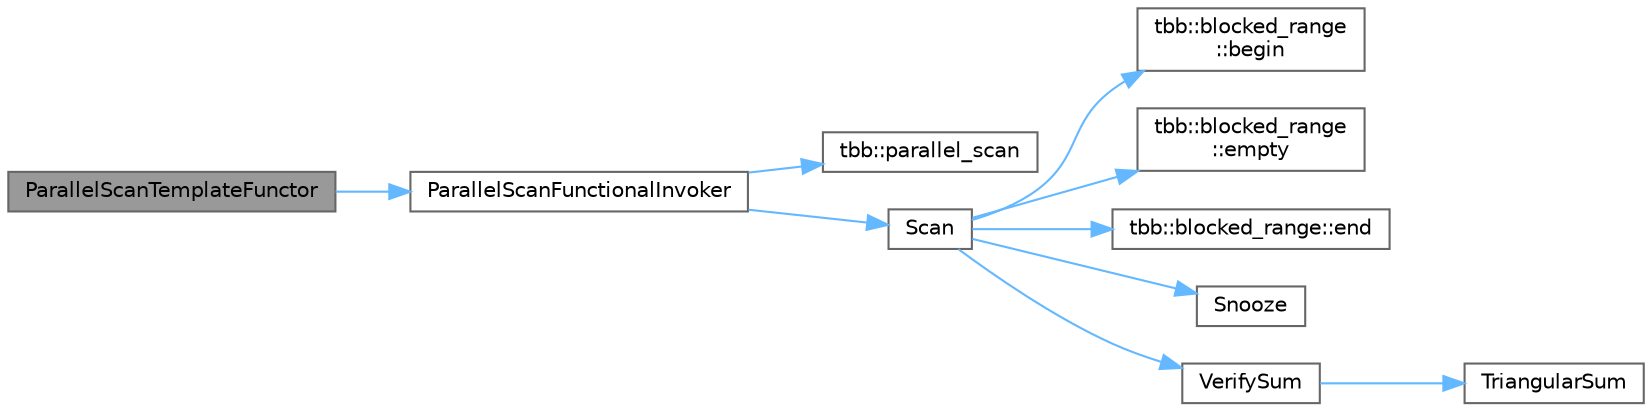 digraph "ParallelScanTemplateFunctor"
{
 // LATEX_PDF_SIZE
  bgcolor="transparent";
  edge [fontname=Helvetica,fontsize=10,labelfontname=Helvetica,labelfontsize=10];
  node [fontname=Helvetica,fontsize=10,shape=box,height=0.2,width=0.4];
  rankdir="LR";
  Node1 [id="Node000001",label="ParallelScanTemplateFunctor",height=0.2,width=0.4,color="gray40", fillcolor="grey60", style="filled", fontcolor="black",tooltip=" "];
  Node1 -> Node2 [id="edge1_Node000001_Node000002",color="steelblue1",style="solid",tooltip=" "];
  Node2 [id="Node000002",label="ParallelScanFunctionalInvoker",height=0.2,width=0.4,color="grey40", fillcolor="white", style="filled",URL="$test__parallel__scan_8cpp.html#a350b3fecaf798e4cf76b2daedc837afe",tooltip=" "];
  Node2 -> Node3 [id="edge2_Node000002_Node000003",color="steelblue1",style="solid",tooltip=" "];
  Node3 [id="Node000003",label="tbb::parallel_scan",height=0.2,width=0.4,color="grey40", fillcolor="white", style="filled",URL="$group__algorithms.html#gae7eaaf124471a6c603b28fc925e8fbbb",tooltip="Parallel prefix with default partitioner"];
  Node2 -> Node4 [id="edge3_Node000002_Node000004",color="steelblue1",style="solid",tooltip=" "];
  Node4 [id="Node000004",label="Scan",height=0.2,width=0.4,color="grey40", fillcolor="white", style="filled",URL="$test__parallel__scan_8cpp.html#a7cd7c3827a62fe37e72c3826304e9407",tooltip=" "];
  Node4 -> Node5 [id="edge4_Node000004_Node000005",color="steelblue1",style="solid",tooltip=" "];
  Node5 [id="Node000005",label="tbb::blocked_range\l::begin",height=0.2,width=0.4,color="grey40", fillcolor="white", style="filled",URL="$classtbb_1_1blocked__range.html#a2b313f02d4b8148465599c55c70d73d6",tooltip="Beginning of range."];
  Node4 -> Node6 [id="edge5_Node000004_Node000006",color="steelblue1",style="solid",tooltip=" "];
  Node6 [id="Node000006",label="tbb::blocked_range\l::empty",height=0.2,width=0.4,color="grey40", fillcolor="white", style="filled",URL="$classtbb_1_1blocked__range.html#a98e22b70dd44d52a2ba5a522ee0b4b06",tooltip="True if range is empty."];
  Node4 -> Node7 [id="edge6_Node000004_Node000007",color="steelblue1",style="solid",tooltip=" "];
  Node7 [id="Node000007",label="tbb::blocked_range::end",height=0.2,width=0.4,color="grey40", fillcolor="white", style="filled",URL="$classtbb_1_1blocked__range.html#aadaf5cf0b4d72a95904de6f5816cb603",tooltip="One past last value in range."];
  Node4 -> Node8 [id="edge7_Node000004_Node000008",color="steelblue1",style="solid",tooltip=" "];
  Node8 [id="Node000008",label="Snooze",height=0.2,width=0.4,color="grey40", fillcolor="white", style="filled",URL="$test__parallel__scan_8cpp.html#afa7dce24b43d9b2a77a39a13322ff3d2",tooltip=" "];
  Node4 -> Node9 [id="edge8_Node000004_Node000009",color="steelblue1",style="solid",tooltip=" "];
  Node9 [id="Node000009",label="VerifySum",height=0.2,width=0.4,color="grey40", fillcolor="white", style="filled",URL="$test__parallel__scan_8cpp.html#a45946f808218876395ee115d7f5732d7",tooltip="Verify that sum is init plus sum of integers in closed interval [0..finish_index]."];
  Node9 -> Node10 [id="edge9_Node000009_Node000010",color="steelblue1",style="solid",tooltip=" "];
  Node10 [id="Node000010",label="TriangularSum",height=0.2,width=0.4,color="grey40", fillcolor="white", style="filled",URL="$test__parallel__scan_8cpp.html#a7140f2a702d8c8ac137c40671c0512fc",tooltip="Sum of 0..i with wrap around on overflow."];
}
